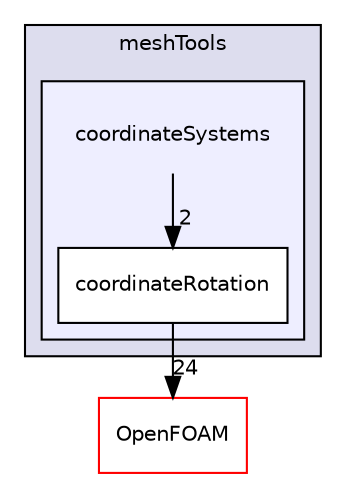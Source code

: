 digraph "src/meshTools/coordinateSystems" {
  bgcolor=transparent;
  compound=true
  node [ fontsize="10", fontname="Helvetica"];
  edge [ labelfontsize="10", labelfontname="Helvetica"];
  subgraph clusterdir_ae30ad0bef50cf391b24c614251bb9fd {
    graph [ bgcolor="#ddddee", pencolor="black", label="meshTools" fontname="Helvetica", fontsize="10", URL="dir_ae30ad0bef50cf391b24c614251bb9fd.html"]
  subgraph clusterdir_ef4318ca2457c4f3bff34731aba1c8d7 {
    graph [ bgcolor="#eeeeff", pencolor="black", label="" URL="dir_ef4318ca2457c4f3bff34731aba1c8d7.html"];
    dir_ef4318ca2457c4f3bff34731aba1c8d7 [shape=plaintext label="coordinateSystems"];
    dir_3043f4fca9ae5d1e43bc0cf68d1a6ff1 [shape=box label="coordinateRotation" color="black" fillcolor="white" style="filled" URL="dir_3043f4fca9ae5d1e43bc0cf68d1a6ff1.html"];
  }
  }
  dir_c5473ff19b20e6ec4dfe5c310b3778a8 [shape=box label="OpenFOAM" color="red" URL="dir_c5473ff19b20e6ec4dfe5c310b3778a8.html"];
  dir_ef4318ca2457c4f3bff34731aba1c8d7->dir_3043f4fca9ae5d1e43bc0cf68d1a6ff1 [headlabel="2", labeldistance=1.5 headhref="dir_001788_001789.html"];
  dir_3043f4fca9ae5d1e43bc0cf68d1a6ff1->dir_c5473ff19b20e6ec4dfe5c310b3778a8 [headlabel="24", labeldistance=1.5 headhref="dir_001789_001896.html"];
}
